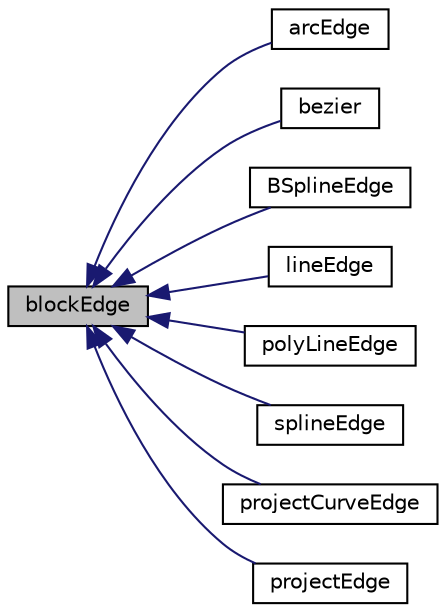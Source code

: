 digraph "blockEdge"
{
  bgcolor="transparent";
  edge [fontname="Helvetica",fontsize="10",labelfontname="Helvetica",labelfontsize="10"];
  node [fontname="Helvetica",fontsize="10",shape=record];
  rankdir="LR";
  Node1 [label="blockEdge",height=0.2,width=0.4,color="black", fillcolor="grey75", style="filled" fontcolor="black"];
  Node1 -> Node2 [dir="back",color="midnightblue",fontsize="10",style="solid",fontname="Helvetica"];
  Node2 [label="arcEdge",height=0.2,width=0.4,color="black",URL="$classFoam_1_1blockEdges_1_1arcEdge.html",tooltip="Defines the arcEdge of a circle in terms of 3 points on its circumference. "];
  Node1 -> Node3 [dir="back",color="midnightblue",fontsize="10",style="solid",fontname="Helvetica"];
  Node3 [label="bezier",height=0.2,width=0.4,color="black",URL="$classFoam_1_1blockEdges_1_1bezier.html",tooltip="Nth order bezier curve edge. Only interior control points should be specified. The outer points are t..."];
  Node1 -> Node4 [dir="back",color="midnightblue",fontsize="10",style="solid",fontname="Helvetica"];
  Node4 [label="BSplineEdge",height=0.2,width=0.4,color="black",URL="$classFoam_1_1blockEdges_1_1BSplineEdge.html",tooltip="A blockEdge interface for B-splines. "];
  Node1 -> Node5 [dir="back",color="midnightblue",fontsize="10",style="solid",fontname="Helvetica"];
  Node5 [label="lineEdge",height=0.2,width=0.4,color="black",URL="$classFoam_1_1blockEdges_1_1lineEdge.html",tooltip="A straight edge between the start point and the end point. "];
  Node1 -> Node6 [dir="back",color="midnightblue",fontsize="10",style="solid",fontname="Helvetica"];
  Node6 [label="polyLineEdge",height=0.2,width=0.4,color="black",URL="$classFoam_1_1blockEdges_1_1polyLineEdge.html",tooltip="A blockEdge defined in terms of a series of straight line segments. "];
  Node1 -> Node7 [dir="back",color="midnightblue",fontsize="10",style="solid",fontname="Helvetica"];
  Node7 [label="splineEdge",height=0.2,width=0.4,color="black",URL="$classFoam_1_1blockEdges_1_1splineEdge.html",tooltip="A blockEdge interface for Catmull-Rom splines. "];
  Node1 -> Node8 [dir="back",color="midnightblue",fontsize="10",style="solid",fontname="Helvetica"];
  Node8 [label="projectCurveEdge",height=0.2,width=0.4,color="black",URL="$classFoam_1_1projectCurveEdge.html",tooltip="Defines the edge from the projection onto a surface (single surface) or intersection of two surfaces..."];
  Node1 -> Node9 [dir="back",color="midnightblue",fontsize="10",style="solid",fontname="Helvetica"];
  Node9 [label="projectEdge",height=0.2,width=0.4,color="black",URL="$classFoam_1_1projectEdge.html",tooltip="Defines the edge from the projection onto a surface (single surface) or intersection of two surfaces..."];
}
